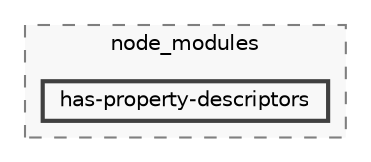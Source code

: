digraph "backend/node_modules/has-property-descriptors"
{
 // LATEX_PDF_SIZE
  bgcolor="transparent";
  edge [fontname=Helvetica,fontsize=10,labelfontname=Helvetica,labelfontsize=10];
  node [fontname=Helvetica,fontsize=10,shape=box,height=0.2,width=0.4];
  compound=true
  subgraph clusterdir_86dbea9de526ba50b112ba867d8b4b1f {
    graph [ bgcolor="#f8f8f8", pencolor="grey50", label="node_modules", fontname=Helvetica,fontsize=10 style="filled,dashed", URL="dir_86dbea9de526ba50b112ba867d8b4b1f.html",tooltip=""]
  dir_296727e7d1d0699e317f0f97383ef311 [label="has-property-descriptors", fillcolor="#f8f8f8", color="grey25", style="filled,bold", URL="dir_296727e7d1d0699e317f0f97383ef311.html",tooltip=""];
  }
}
